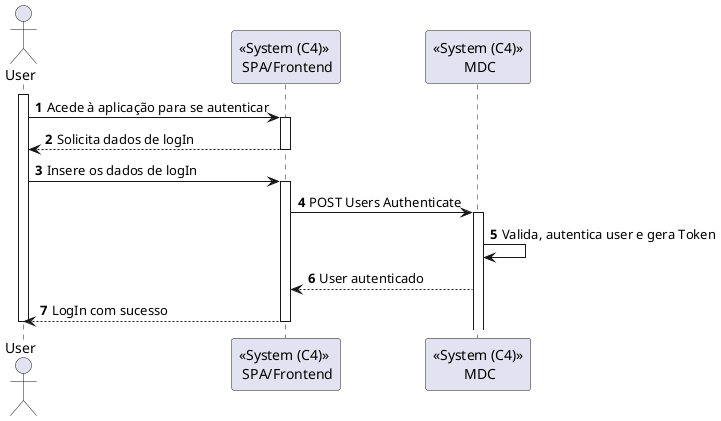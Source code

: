 @startuml
autonumber
actor "User" as GC
participant "<<System (C4)>> \n SPA/Frontend"  as UI
participant "<<System (C4)>>\n MDC" as MDC

activate GC


GC -> UI : Acede à aplicação para se autenticar
activate UI
UI--> GC : Solicita dados de logIn
deactivate UI
GC -> UI: Insere os dados de logIn
activate UI
UI -> MDC : POST Users Authenticate
activate MDC
MDC -> MDC : Valida, autentica user e gera Token
MDC --> UI : User autenticado
UI --> GC : LogIn com sucesso
deactivate UI

deactivate GC

@enduml
